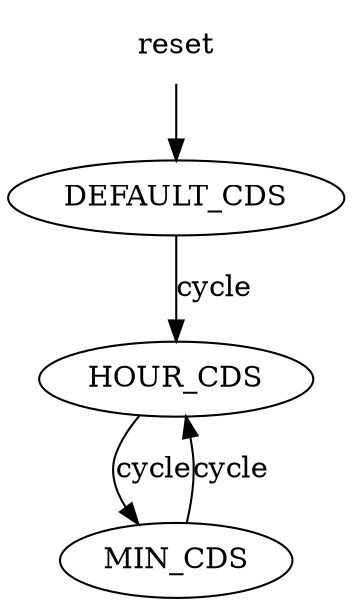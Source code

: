 digraph countdownsetup {
node [shape = plaintext] reset;
node [shape = ellipse];
reset -> DEFAULT_CDS;
DEFAULT_CDS -> HOUR_CDS [ label = "cycle" ];
HOUR_CDS -> MIN_CDS [ label = "cycle" ];
MIN_CDS -> HOUR_CDS [ label = "cycle" ];
}
